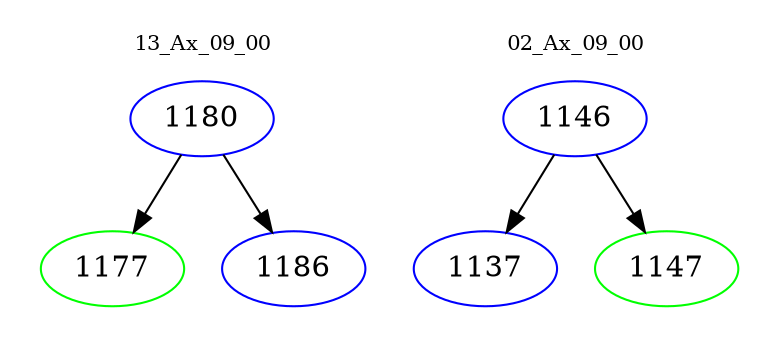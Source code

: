 digraph{
subgraph cluster_0 {
color = white
label = "13_Ax_09_00";
fontsize=10;
T0_1180 [label="1180", color="blue"]
T0_1180 -> T0_1177 [color="black"]
T0_1177 [label="1177", color="green"]
T0_1180 -> T0_1186 [color="black"]
T0_1186 [label="1186", color="blue"]
}
subgraph cluster_1 {
color = white
label = "02_Ax_09_00";
fontsize=10;
T1_1146 [label="1146", color="blue"]
T1_1146 -> T1_1137 [color="black"]
T1_1137 [label="1137", color="blue"]
T1_1146 -> T1_1147 [color="black"]
T1_1147 [label="1147", color="green"]
}
}
